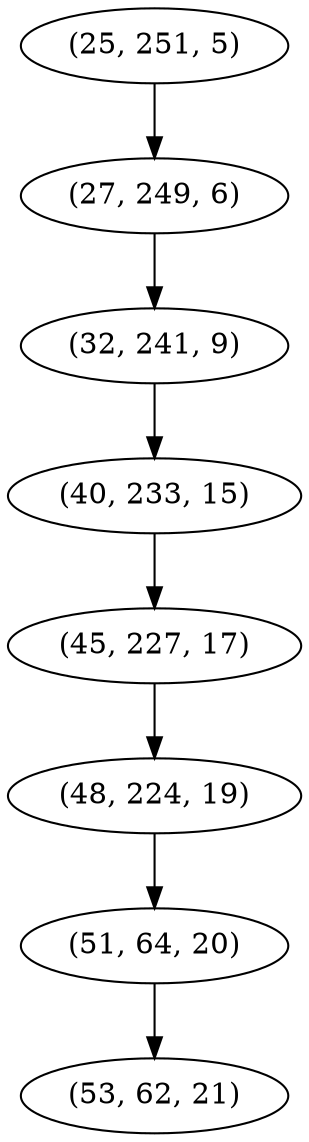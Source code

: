 digraph tree {
    "(25, 251, 5)";
    "(27, 249, 6)";
    "(32, 241, 9)";
    "(40, 233, 15)";
    "(45, 227, 17)";
    "(48, 224, 19)";
    "(51, 64, 20)";
    "(53, 62, 21)";
    "(25, 251, 5)" -> "(27, 249, 6)";
    "(27, 249, 6)" -> "(32, 241, 9)";
    "(32, 241, 9)" -> "(40, 233, 15)";
    "(40, 233, 15)" -> "(45, 227, 17)";
    "(45, 227, 17)" -> "(48, 224, 19)";
    "(48, 224, 19)" -> "(51, 64, 20)";
    "(51, 64, 20)" -> "(53, 62, 21)";
}
